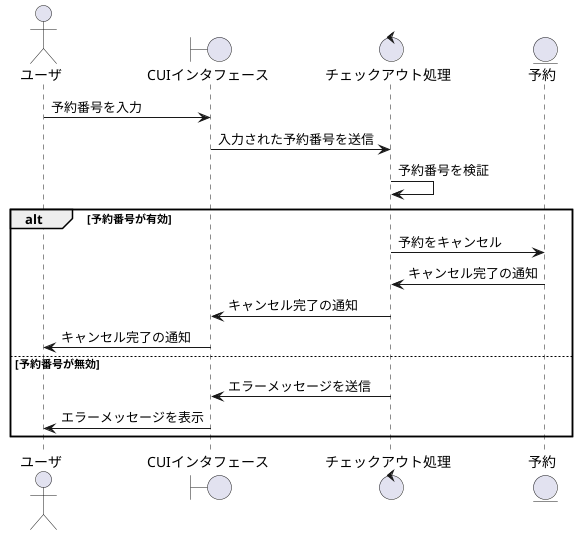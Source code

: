 @startuml
actor ユーザ
boundary CUIインタフェース
control チェックアウト処理
entity 予約

ユーザ -> CUIインタフェース: 予約番号を入力
CUIインタフェース -> チェックアウト処理: 入力された予約番号を送信
チェックアウト処理 -> チェックアウト処理: 予約番号を検証
alt 予約番号が有効
    チェックアウト処理 -> 予約: 予約をキャンセル
    予約-> チェックアウト処理: キャンセル完了の通知
    チェックアウト処理 -> CUIインタフェース: キャンセル完了の通知
    CUIインタフェース -> ユーザ: キャンセル完了の通知
else 予約番号が無効
    チェックアウト処理 -> CUIインタフェース: エラーメッセージを送信
    CUIインタフェース -> ユーザ: エラーメッセージを表示
end

@enduml